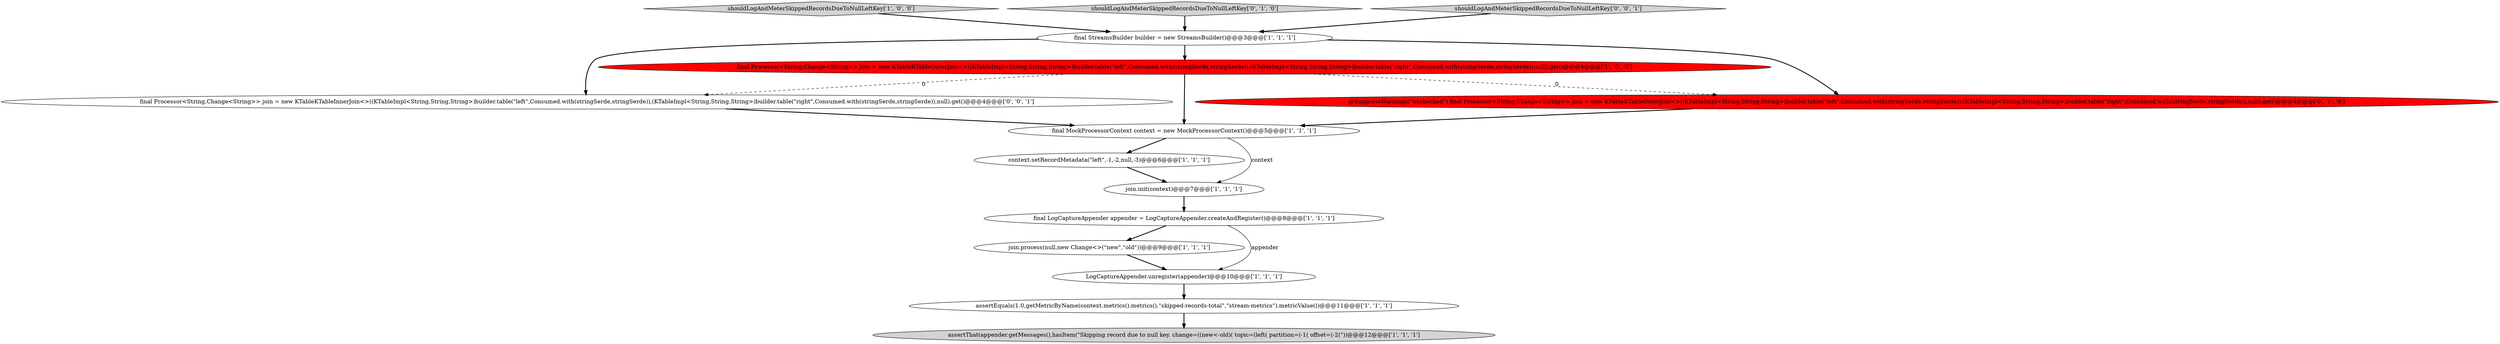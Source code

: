 digraph {
4 [style = filled, label = "final MockProcessorContext context = new MockProcessorContext()@@@5@@@['1', '1', '1']", fillcolor = white, shape = ellipse image = "AAA0AAABBB1BBB"];
6 [style = filled, label = "final LogCaptureAppender appender = LogCaptureAppender.createAndRegister()@@@8@@@['1', '1', '1']", fillcolor = white, shape = ellipse image = "AAA0AAABBB1BBB"];
7 [style = filled, label = "context.setRecordMetadata(\"left\",-1,-2,null,-3)@@@6@@@['1', '1', '1']", fillcolor = white, shape = ellipse image = "AAA0AAABBB1BBB"];
8 [style = filled, label = "assertThat(appender.getMessages(),hasItem(\"Skipping record due to null key. change=((new<-old)( topic=(left( partition=(-1( offset=(-2(\"))@@@12@@@['1', '1', '1']", fillcolor = lightgray, shape = ellipse image = "AAA0AAABBB1BBB"];
13 [style = filled, label = "final Processor<String,Change<String>> join = new KTableKTableInnerJoin<>((KTableImpl<String,String,String>)builder.table(\"left\",Consumed.with(stringSerde,stringSerde)),(KTableImpl<String,String,String>)builder.table(\"right\",Consumed.with(stringSerde,stringSerde)),null).get()@@@4@@@['0', '0', '1']", fillcolor = white, shape = ellipse image = "AAA0AAABBB3BBB"];
5 [style = filled, label = "join.init(context)@@@7@@@['1', '1', '1']", fillcolor = white, shape = ellipse image = "AAA0AAABBB1BBB"];
2 [style = filled, label = "final Processor<String,Change<String>> join = new KTableKTableOuterJoin<>((KTableImpl<String,String,String>)builder.table(\"left\",Consumed.with(stringSerde,stringSerde)),(KTableImpl<String,String,String>)builder.table(\"right\",Consumed.with(stringSerde,stringSerde)),null).get()@@@4@@@['1', '0', '0']", fillcolor = red, shape = ellipse image = "AAA1AAABBB1BBB"];
9 [style = filled, label = "shouldLogAndMeterSkippedRecordsDueToNullLeftKey['1', '0', '0']", fillcolor = lightgray, shape = diamond image = "AAA0AAABBB1BBB"];
12 [style = filled, label = "shouldLogAndMeterSkippedRecordsDueToNullLeftKey['0', '1', '0']", fillcolor = lightgray, shape = diamond image = "AAA0AAABBB2BBB"];
14 [style = filled, label = "shouldLogAndMeterSkippedRecordsDueToNullLeftKey['0', '0', '1']", fillcolor = lightgray, shape = diamond image = "AAA0AAABBB3BBB"];
3 [style = filled, label = "final StreamsBuilder builder = new StreamsBuilder()@@@3@@@['1', '1', '1']", fillcolor = white, shape = ellipse image = "AAA0AAABBB1BBB"];
11 [style = filled, label = "@SuppressWarnings(\"unchecked\") final Processor<String,Change<String>> join = new KTableKTableOuterJoin<>((KTableImpl<String,String,String>)builder.table(\"left\",Consumed.with(stringSerde,stringSerde)),(KTableImpl<String,String,String>)builder.table(\"right\",Consumed.with(stringSerde,stringSerde)),null).get()@@@4@@@['0', '1', '0']", fillcolor = red, shape = ellipse image = "AAA1AAABBB2BBB"];
0 [style = filled, label = "join.process(null,new Change<>(\"new\",\"old\"))@@@9@@@['1', '1', '1']", fillcolor = white, shape = ellipse image = "AAA0AAABBB1BBB"];
10 [style = filled, label = "assertEquals(1.0,getMetricByName(context.metrics().metrics(),\"skipped-records-total\",\"stream-metrics\").metricValue())@@@11@@@['1', '1', '1']", fillcolor = white, shape = ellipse image = "AAA0AAABBB1BBB"];
1 [style = filled, label = "LogCaptureAppender.unregister(appender)@@@10@@@['1', '1', '1']", fillcolor = white, shape = ellipse image = "AAA0AAABBB1BBB"];
3->11 [style = bold, label=""];
3->13 [style = bold, label=""];
9->3 [style = bold, label=""];
14->3 [style = bold, label=""];
4->5 [style = solid, label="context"];
2->11 [style = dashed, label="0"];
6->1 [style = solid, label="appender"];
7->5 [style = bold, label=""];
12->3 [style = bold, label=""];
6->0 [style = bold, label=""];
5->6 [style = bold, label=""];
3->2 [style = bold, label=""];
10->8 [style = bold, label=""];
1->10 [style = bold, label=""];
2->4 [style = bold, label=""];
2->13 [style = dashed, label="0"];
0->1 [style = bold, label=""];
4->7 [style = bold, label=""];
11->4 [style = bold, label=""];
13->4 [style = bold, label=""];
}
